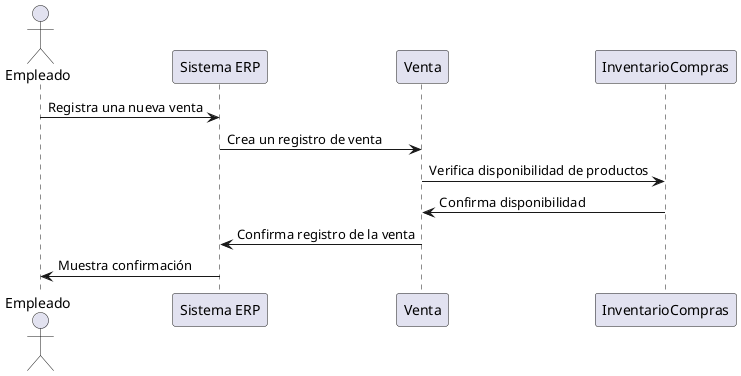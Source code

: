 @startuml
actor Empleado
participant "Sistema ERP" as ERP
participant "Venta" as Venta
participant "InventarioCompras" as Inventario

Empleado -> ERP : Registra una nueva venta
ERP -> Venta : Crea un registro de venta
Venta -> Inventario : Verifica disponibilidad de productos
Inventario -> Venta : Confirma disponibilidad
Venta -> ERP : Confirma registro de la venta
ERP -> Empleado : Muestra confirmación
@enduml
